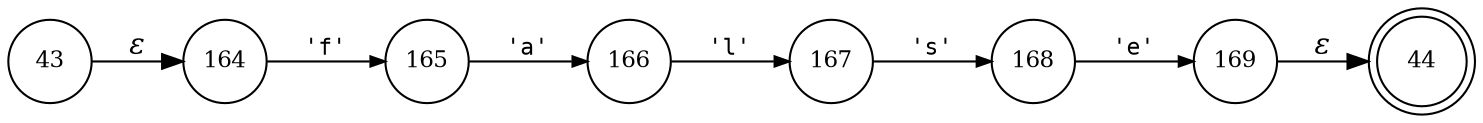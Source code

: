 digraph ATN {
rankdir=LR;
s44[fontsize=11, label="44", shape=doublecircle, fixedsize=true, width=.6];
s164[fontsize=11,label="164", shape=circle, fixedsize=true, width=.55, peripheries=1];
s165[fontsize=11,label="165", shape=circle, fixedsize=true, width=.55, peripheries=1];
s166[fontsize=11,label="166", shape=circle, fixedsize=true, width=.55, peripheries=1];
s167[fontsize=11,label="167", shape=circle, fixedsize=true, width=.55, peripheries=1];
s168[fontsize=11,label="168", shape=circle, fixedsize=true, width=.55, peripheries=1];
s169[fontsize=11,label="169", shape=circle, fixedsize=true, width=.55, peripheries=1];
s43[fontsize=11,label="43", shape=circle, fixedsize=true, width=.55, peripheries=1];
s43 -> s164 [fontname="Times-Italic", label="&epsilon;"];
s164 -> s165 [fontsize=11, fontname="Courier", arrowsize=.7, label = "'f'", arrowhead = normal];
s165 -> s166 [fontsize=11, fontname="Courier", arrowsize=.7, label = "'a'", arrowhead = normal];
s166 -> s167 [fontsize=11, fontname="Courier", arrowsize=.7, label = "'l'", arrowhead = normal];
s167 -> s168 [fontsize=11, fontname="Courier", arrowsize=.7, label = "'s'", arrowhead = normal];
s168 -> s169 [fontsize=11, fontname="Courier", arrowsize=.7, label = "'e'", arrowhead = normal];
s169 -> s44 [fontname="Times-Italic", label="&epsilon;"];
}